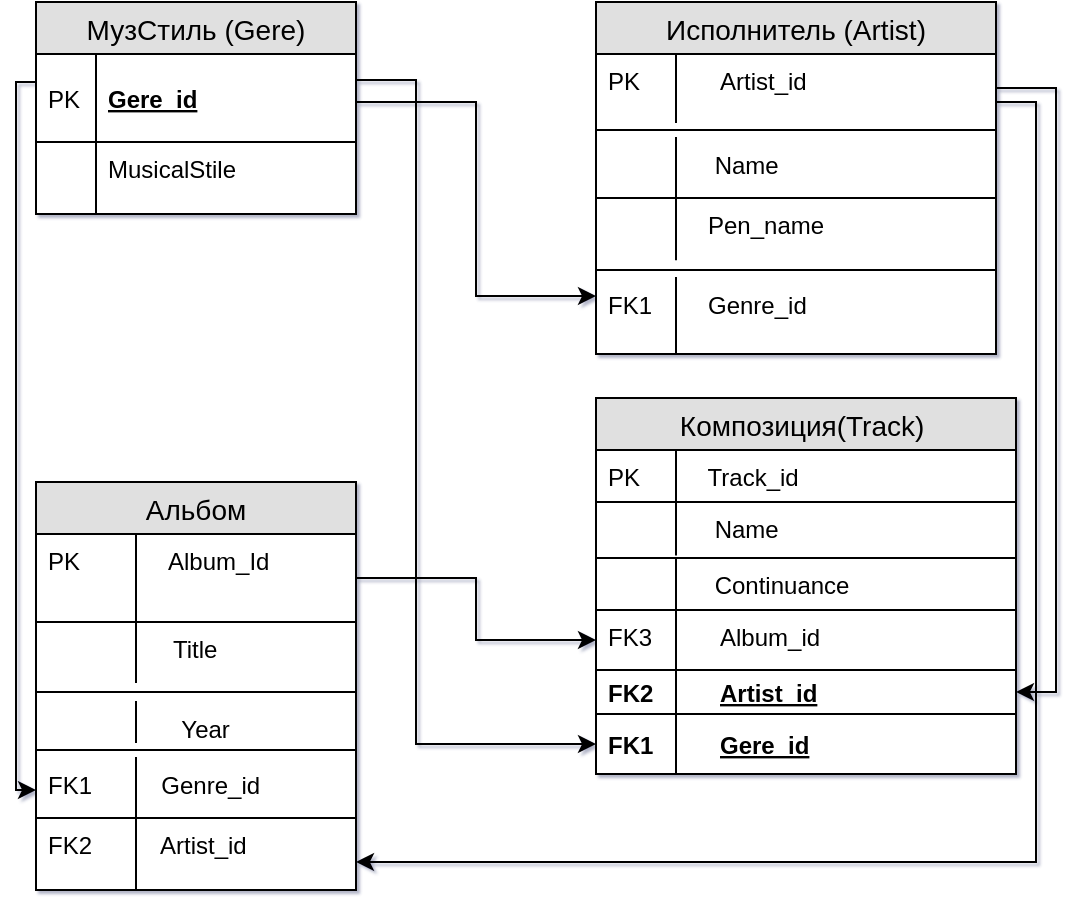 <mxfile version="12.2.4" pages="1"><diagram name="Страница — 1" id="Z6J6UVXNcBq6mNBy6spb"><mxGraphModel dx="1216" dy="305" grid="1" gridSize="10" guides="1" tooltips="1" connect="1" arrows="1" fold="1" page="1" pageScale="1" pageWidth="1654" pageHeight="1169" background="#ffffff" math="0" shadow="1"><root><mxCell id="0"/><mxCell id="1" parent="0"/><mxCell id="32" value="Альбом" style="swimlane;fontStyle=0;childLayout=stackLayout;horizontal=1;startSize=26;fillColor=#e0e0e0;horizontalStack=0;resizeParent=1;resizeParentMax=0;resizeLast=0;collapsible=1;marginBottom=0;swimlaneFillColor=#ffffff;align=center;fontSize=14;" parent="1" vertex="1"><mxGeometry x="40" y="280" width="160" height="204" as="geometry"/></mxCell><mxCell id="86" value="         Album_Id" style="shape=partialRectangle;top=0;left=0;right=0;bottom=1;align=left;verticalAlign=top;fillColor=none;spacingLeft=34;spacingRight=4;overflow=hidden;rotatable=0;points=[[0,0.5],[1,0.5]];portConstraint=eastwest;dropTarget=0;fontSize=12;" parent="32" vertex="1"><mxGeometry y="26" width="160" height="44" as="geometry"/></mxCell><mxCell id="87" value="PK" style="shape=partialRectangle;top=0;left=0;bottom=0;fillColor=none;align=left;verticalAlign=top;spacingLeft=4;spacingRight=4;overflow=hidden;rotatable=0;points=[];portConstraint=eastwest;part=1;fontSize=12;" parent="86" vertex="1" connectable="0"><mxGeometry width="50" height="44" as="geometry"/></mxCell><mxCell id="139" value="  Title" style="shape=partialRectangle;top=0;left=0;right=0;bottom=0;align=left;verticalAlign=top;fillColor=none;spacingLeft=60;spacingRight=4;overflow=hidden;rotatable=0;points=[[0,0.5],[1,0.5]];portConstraint=eastwest;dropTarget=0;fontSize=12;" parent="32" vertex="1"><mxGeometry y="70" width="160" height="30" as="geometry"/></mxCell><mxCell id="140" value="" style="shape=partialRectangle;fontStyle=1;top=0;left=0;bottom=0;fillColor=none;align=left;verticalAlign=top;spacingLeft=4;spacingRight=4;overflow=hidden;rotatable=0;points=[];portConstraint=eastwest;part=1;fontSize=12;" parent="139" vertex="1" connectable="0"><mxGeometry width="50" height="30" as="geometry"/></mxCell><mxCell id="142" value="" style="line;strokeWidth=1;fillColor=none;align=left;verticalAlign=middle;spacingTop=-1;spacingLeft=3;spacingRight=3;rotatable=0;labelPosition=right;points=[];portConstraint=eastwest;fontSize=12;" parent="32" vertex="1"><mxGeometry y="100" width="160" height="10" as="geometry"/></mxCell><mxCell id="77" value="           Year" style="shape=partialRectangle;top=0;left=0;right=0;bottom=0;align=left;verticalAlign=top;fillColor=none;spacingLeft=34;spacingRight=4;overflow=hidden;rotatable=0;points=[[0,0.5],[1,0.5]];portConstraint=eastwest;dropTarget=0;fontSize=12;" parent="32" vertex="1"><mxGeometry y="110" width="160" height="20" as="geometry"/></mxCell><mxCell id="78" value="          " style="shape=partialRectangle;top=0;left=0;bottom=0;fillColor=none;align=left;verticalAlign=top;spacingLeft=4;spacingRight=4;overflow=hidden;rotatable=0;points=[];portConstraint=eastwest;part=1;fontSize=12;" parent="77" vertex="1" connectable="0"><mxGeometry width="50" height="20" as="geometry"/></mxCell><mxCell id="141" value="" style="line;strokeWidth=1;fillColor=none;align=left;verticalAlign=middle;spacingTop=-1;spacingLeft=3;spacingRight=3;rotatable=0;labelPosition=right;points=[];portConstraint=eastwest;fontSize=12;" parent="32" vertex="1"><mxGeometry y="130" width="160" height="8" as="geometry"/></mxCell><mxCell id="88" value="        Genre_id" style="shape=partialRectangle;top=0;left=0;right=0;bottom=1;align=left;verticalAlign=top;fillColor=none;spacingLeft=34;spacingRight=4;overflow=hidden;rotatable=0;points=[[0,0.5],[1,0.5]];portConstraint=eastwest;dropTarget=0;fontSize=12;" parent="32" vertex="1"><mxGeometry y="138" width="160" height="30" as="geometry"/></mxCell><mxCell id="89" value="FK1       " style="shape=partialRectangle;top=0;left=0;bottom=0;fillColor=none;align=left;verticalAlign=top;spacingLeft=4;spacingRight=4;overflow=hidden;rotatable=0;points=[];portConstraint=eastwest;part=1;fontSize=12;" parent="88" vertex="1" connectable="0"><mxGeometry width="50" height="30" as="geometry"/></mxCell><mxCell id="73" value="        Artist_id" style="shape=partialRectangle;top=0;left=0;right=0;bottom=1;align=left;verticalAlign=top;fillColor=none;spacingLeft=34;spacingRight=4;overflow=hidden;rotatable=0;points=[[0,0.5],[1,0.5]];portConstraint=eastwest;dropTarget=0;fontSize=12;" parent="32" vertex="1"><mxGeometry y="168" width="160" height="36" as="geometry"/></mxCell><mxCell id="74" value="FK2" style="shape=partialRectangle;top=0;left=0;bottom=0;fillColor=none;align=left;verticalAlign=top;spacingLeft=4;spacingRight=4;overflow=hidden;rotatable=0;points=[];portConstraint=eastwest;part=1;fontSize=12;" parent="73" vertex="1" connectable="0"><mxGeometry width="50" height="36" as="geometry"/></mxCell><mxCell id="51" value="Исполнитель (Artist)" style="swimlane;fontStyle=0;childLayout=stackLayout;horizontal=1;startSize=26;fillColor=#e0e0e0;horizontalStack=0;resizeParent=1;resizeParentMax=0;resizeLast=0;collapsible=1;marginBottom=0;swimlaneFillColor=#ffffff;align=center;fontSize=14;" parent="1" vertex="1"><mxGeometry x="320" y="40" width="200" height="176" as="geometry"/></mxCell><mxCell id="84" value="        Artist_id" style="shape=partialRectangle;top=0;left=0;right=0;bottom=0;align=left;verticalAlign=top;fillColor=none;spacingLeft=34;spacingRight=4;overflow=hidden;rotatable=0;points=[[0,0.5],[1,0.5]];portConstraint=eastwest;dropTarget=0;fontSize=12;" parent="51" vertex="1"><mxGeometry y="26" width="200" height="34" as="geometry"/></mxCell><mxCell id="85" value="PK" style="shape=partialRectangle;top=0;left=0;bottom=0;fillColor=none;align=left;verticalAlign=top;spacingLeft=4;spacingRight=4;overflow=hidden;rotatable=0;points=[];portConstraint=eastwest;part=1;fontSize=12;" parent="84" vertex="1" connectable="0"><mxGeometry width="40" height="34" as="geometry"/></mxCell><mxCell id="81" value="" style="line;strokeWidth=1;fillColor=none;align=left;verticalAlign=middle;spacingTop=-1;spacingLeft=3;spacingRight=3;rotatable=0;labelPosition=right;points=[];portConstraint=eastwest;" parent="51" vertex="1"><mxGeometry y="60" width="200" height="8" as="geometry"/></mxCell><mxCell id="95" value="       Name" style="shape=partialRectangle;top=0;left=0;right=0;bottom=1;align=left;verticalAlign=top;fillColor=none;spacingLeft=34;spacingRight=4;overflow=hidden;rotatable=0;points=[[0,0.5],[1,0.5]];portConstraint=eastwest;dropTarget=0;fontSize=12;" parent="51" vertex="1"><mxGeometry y="68" width="200" height="30" as="geometry"/></mxCell><mxCell id="96" value="" style="shape=partialRectangle;top=0;left=0;bottom=0;fillColor=none;align=left;verticalAlign=top;spacingLeft=4;spacingRight=4;overflow=hidden;rotatable=0;points=[];portConstraint=eastwest;part=1;fontSize=12;" parent="95" vertex="1" connectable="0"><mxGeometry width="40" height="30" as="geometry"/></mxCell><mxCell id="60" value="      Pen_name&#10;" style="shape=partialRectangle;top=0;left=0;right=0;bottom=0;align=left;verticalAlign=top;fillColor=none;spacingLeft=34;spacingRight=4;overflow=hidden;rotatable=0;points=[[0,0.5],[1,0.5]];portConstraint=eastwest;dropTarget=0;fontSize=12;" parent="51" vertex="1"><mxGeometry y="98" width="200" height="32" as="geometry"/></mxCell><mxCell id="61" value="" style="shape=partialRectangle;top=0;left=0;bottom=0;fillColor=none;align=left;verticalAlign=top;spacingLeft=4;spacingRight=4;overflow=hidden;rotatable=0;points=[];portConstraint=eastwest;part=1;fontSize=12;" parent="60" vertex="1" connectable="0"><mxGeometry width="40" height="30.638" as="geometry"/></mxCell><mxCell id="80" value="" style="line;strokeWidth=1;fillColor=none;align=left;verticalAlign=middle;spacingTop=-1;spacingLeft=3;spacingRight=3;rotatable=0;labelPosition=right;points=[];portConstraint=eastwest;fontSize=12;" parent="51" vertex="1"><mxGeometry y="130" width="200" height="8" as="geometry"/></mxCell><mxCell id="46" value="      Genre_id" style="shape=partialRectangle;top=0;left=0;right=0;bottom=1;align=left;verticalAlign=top;fillColor=none;spacingLeft=34;spacingRight=4;overflow=hidden;rotatable=0;points=[[0,0.5],[1,0.5]];portConstraint=eastwest;dropTarget=0;fontSize=12;" parent="51" vertex="1"><mxGeometry y="138" width="200" height="38" as="geometry"/></mxCell><mxCell id="47" value="FK1" style="shape=partialRectangle;top=0;left=0;bottom=0;fillColor=none;align=left;verticalAlign=top;spacingLeft=4;spacingRight=4;overflow=hidden;rotatable=0;points=[];portConstraint=eastwest;part=1;fontSize=12;" parent="46" vertex="1" connectable="0"><mxGeometry width="40" height="38" as="geometry"/></mxCell><mxCell id="13" value="Композиция(Track) " style="swimlane;fontStyle=0;childLayout=stackLayout;horizontal=1;startSize=26;fillColor=#e0e0e0;horizontalStack=0;resizeParent=1;resizeParentMax=0;resizeLast=0;collapsible=1;marginBottom=0;swimlaneFillColor=#ffffff;align=center;fontSize=14;" parent="1" vertex="1"><mxGeometry x="320" y="238" width="210" height="188" as="geometry"/></mxCell><mxCell id="92" value="      Track_id" style="shape=partialRectangle;top=0;left=0;right=0;bottom=1;align=left;verticalAlign=top;fillColor=none;spacingLeft=34;spacingRight=4;overflow=hidden;rotatable=0;points=[[0,0.5],[1,0.5]];portConstraint=eastwest;dropTarget=0;fontSize=12;" parent="13" vertex="1"><mxGeometry y="26" width="210" height="26" as="geometry"/></mxCell><mxCell id="93" value="PK      " style="shape=partialRectangle;top=0;left=0;bottom=0;fillColor=none;align=left;verticalAlign=top;spacingLeft=4;spacingRight=4;overflow=hidden;rotatable=0;points=[];portConstraint=eastwest;part=1;fontSize=12;" parent="92" vertex="1" connectable="0"><mxGeometry width="40" height="26" as="geometry"/></mxCell><mxCell id="41" value="       Name" style="shape=partialRectangle;top=0;left=0;right=0;bottom=1;align=left;verticalAlign=top;fillColor=none;spacingLeft=34;spacingRight=4;overflow=hidden;rotatable=0;points=[[0,0.5],[1,0.5]];portConstraint=eastwest;dropTarget=0;fontSize=12;" parent="13" vertex="1"><mxGeometry y="52" width="210" height="28" as="geometry"/></mxCell><mxCell id="42" value="" style="shape=partialRectangle;top=0;left=0;bottom=0;fillColor=none;align=left;verticalAlign=top;spacingLeft=4;spacingRight=4;overflow=hidden;rotatable=0;points=[];portConstraint=eastwest;part=1;fontSize=12;" parent="41" vertex="1" connectable="0"><mxGeometry width="40" height="26.25" as="geometry"/></mxCell><mxCell id="62" value="       Continuance" style="shape=partialRectangle;top=0;left=0;right=0;bottom=1;align=left;verticalAlign=top;fillColor=none;spacingLeft=34;spacingRight=4;overflow=hidden;rotatable=0;points=[[0,0.5],[1,0.5]];portConstraint=eastwest;dropTarget=0;fontSize=12;" parent="13" vertex="1"><mxGeometry y="80" width="210" height="26" as="geometry"/></mxCell><mxCell id="63" value="" style="shape=partialRectangle;top=0;left=0;bottom=0;fillColor=none;align=left;verticalAlign=top;spacingLeft=4;spacingRight=4;overflow=hidden;rotatable=0;points=[];portConstraint=eastwest;part=1;fontSize=12;" parent="62" vertex="1" connectable="0"><mxGeometry width="40" height="26" as="geometry"/></mxCell><mxCell id="97" value="        Album_id" style="shape=partialRectangle;top=0;left=0;right=0;bottom=1;align=left;verticalAlign=top;fillColor=none;spacingLeft=34;spacingRight=4;overflow=hidden;rotatable=0;points=[[0,0.5],[1,0.5]];portConstraint=eastwest;dropTarget=0;fontSize=12;" parent="13" vertex="1"><mxGeometry y="106" width="210" height="30" as="geometry"/></mxCell><mxCell id="98" value="FK3" style="shape=partialRectangle;top=0;left=0;bottom=0;fillColor=none;align=left;verticalAlign=top;spacingLeft=4;spacingRight=4;overflow=hidden;rotatable=0;points=[];portConstraint=eastwest;part=1;fontSize=12;" parent="97" vertex="1" connectable="0"><mxGeometry width="40" height="30" as="geometry"/></mxCell><mxCell id="16" value="Artist_id" style="shape=partialRectangle;top=0;left=0;right=0;bottom=1;align=left;verticalAlign=middle;fillColor=none;spacingLeft=60;spacingRight=4;overflow=hidden;rotatable=0;points=[[0,0.5],[1,0.5]];portConstraint=eastwest;dropTarget=0;fontStyle=5;fontSize=12;" parent="13" vertex="1"><mxGeometry y="136" width="210" height="22" as="geometry"/></mxCell><mxCell id="17" value="FK2" style="shape=partialRectangle;fontStyle=1;top=0;left=0;bottom=0;fillColor=none;align=left;verticalAlign=middle;spacingLeft=4;spacingRight=4;overflow=hidden;rotatable=0;points=[];portConstraint=eastwest;part=1;fontSize=12;" parent="16" vertex="1" connectable="0"><mxGeometry width="40" height="22" as="geometry"/></mxCell><mxCell id="14" value="Gere_id" style="shape=partialRectangle;top=0;left=0;right=0;bottom=0;align=left;verticalAlign=middle;fillColor=none;spacingLeft=60;spacingRight=4;overflow=hidden;rotatable=0;points=[[0,0.5],[1,0.5]];portConstraint=eastwest;dropTarget=0;fontStyle=5;fontSize=12;" parent="13" vertex="1"><mxGeometry y="158" width="210" height="30" as="geometry"/></mxCell><mxCell id="15" value="FK1" style="shape=partialRectangle;fontStyle=1;top=0;left=0;bottom=0;fillColor=none;align=left;verticalAlign=middle;spacingLeft=4;spacingRight=4;overflow=hidden;rotatable=0;points=[];portConstraint=eastwest;part=1;fontSize=12;" parent="14" vertex="1" connectable="0"><mxGeometry width="40" height="30" as="geometry"/></mxCell><mxCell id="99" style="edgeStyle=orthogonalEdgeStyle;rounded=0;orthogonalLoop=1;jettySize=auto;html=1;" parent="1" edge="1"><mxGeometry relative="1" as="geometry"><mxPoint x="50" y="80" as="sourcePoint"/><Array as="points"><mxPoint x="30" y="80"/><mxPoint x="30" y="434"/></Array><mxPoint x="40" y="434" as="targetPoint"/></mxGeometry></mxCell><mxCell id="100" style="edgeStyle=orthogonalEdgeStyle;rounded=0;orthogonalLoop=1;jettySize=auto;html=1;entryX=0;entryY=0.5;entryDx=0;entryDy=0;" parent="1" target="14" edge="1"><mxGeometry relative="1" as="geometry"><mxPoint x="200" y="79" as="sourcePoint"/><Array as="points"><mxPoint x="230" y="79"/><mxPoint x="230" y="411"/></Array></mxGeometry></mxCell><mxCell id="102" style="edgeStyle=orthogonalEdgeStyle;rounded=0;orthogonalLoop=1;jettySize=auto;html=1;exitX=1;exitY=0.5;exitDx=0;exitDy=0;entryX=1;entryY=0.5;entryDx=0;entryDy=0;" parent="1" source="84" target="16" edge="1"><mxGeometry relative="1" as="geometry"/></mxCell><mxCell id="104" style="edgeStyle=orthogonalEdgeStyle;rounded=0;orthogonalLoop=1;jettySize=auto;html=1;exitX=1;exitY=0.5;exitDx=0;exitDy=0;" parent="1" source="84" edge="1"><mxGeometry relative="1" as="geometry"><mxPoint x="200" y="470" as="targetPoint"/><Array as="points"><mxPoint x="520" y="90"/><mxPoint x="540" y="90"/><mxPoint x="540" y="470"/><mxPoint x="200" y="470"/></Array></mxGeometry></mxCell><mxCell id="133" style="edgeStyle=orthogonalEdgeStyle;rounded=0;orthogonalLoop=1;jettySize=auto;html=1;exitX=1;exitY=0.5;exitDx=0;exitDy=0;" parent="1" source="115" edge="1"><mxGeometry relative="1" as="geometry"><mxPoint x="320" y="187" as="targetPoint"/><Array as="points"><mxPoint x="200" y="90"/><mxPoint x="260" y="90"/><mxPoint x="260" y="187"/></Array></mxGeometry></mxCell><mxCell id="136" style="edgeStyle=orthogonalEdgeStyle;rounded=0;orthogonalLoop=1;jettySize=auto;html=1;entryX=0;entryY=0.5;entryDx=0;entryDy=0;" parent="1" source="86" target="97" edge="1"><mxGeometry relative="1" as="geometry"/></mxCell><mxCell id="114" value="МузСтиль (Gere)" style="swimlane;fontStyle=0;childLayout=stackLayout;horizontal=1;startSize=26;fillColor=#e0e0e0;horizontalStack=0;resizeParent=1;resizeParentMax=0;resizeLast=0;collapsible=1;marginBottom=0;swimlaneFillColor=#ffffff;align=center;fontSize=14;" parent="1" vertex="1"><mxGeometry x="40" y="40" width="160" height="106" as="geometry"/></mxCell><mxCell id="115" value="Gere_id" style="shape=partialRectangle;top=0;left=0;right=0;bottom=1;align=left;verticalAlign=middle;fillColor=none;spacingLeft=34;spacingRight=4;overflow=hidden;rotatable=0;points=[[0,0.5],[1,0.5]];portConstraint=eastwest;dropTarget=0;fontStyle=5;fontSize=12;" parent="114" vertex="1"><mxGeometry y="26" width="160" height="44" as="geometry"/></mxCell><mxCell id="116" value="PK" style="shape=partialRectangle;top=0;left=0;bottom=0;fillColor=none;align=left;verticalAlign=middle;spacingLeft=4;spacingRight=4;overflow=hidden;rotatable=0;points=[];portConstraint=eastwest;part=1;fontSize=12;" parent="115" vertex="1" connectable="0"><mxGeometry width="30" height="44" as="geometry"/></mxCell><mxCell id="121" value="MusicalStile" style="shape=partialRectangle;top=0;left=0;right=0;bottom=0;align=left;verticalAlign=top;fillColor=none;spacingLeft=34;spacingRight=4;overflow=hidden;rotatable=0;points=[[0,0.5],[1,0.5]];portConstraint=eastwest;dropTarget=0;fontSize=12;" parent="114" vertex="1"><mxGeometry y="70" width="160" height="26" as="geometry"/></mxCell><mxCell id="122" value="" style="shape=partialRectangle;top=0;left=0;bottom=0;fillColor=none;align=left;verticalAlign=top;spacingLeft=4;spacingRight=4;overflow=hidden;rotatable=0;points=[];portConstraint=eastwest;part=1;fontSize=12;" parent="121" vertex="1" connectable="0"><mxGeometry width="30" height="26" as="geometry"/></mxCell><mxCell id="123" value="" style="shape=partialRectangle;top=0;left=0;right=0;bottom=0;align=left;verticalAlign=top;fillColor=none;spacingLeft=34;spacingRight=4;overflow=hidden;rotatable=0;points=[[0,0.5],[1,0.5]];portConstraint=eastwest;dropTarget=0;fontSize=12;" parent="114" vertex="1"><mxGeometry y="96" width="160" height="10" as="geometry"/></mxCell><mxCell id="124" value="" style="shape=partialRectangle;top=0;left=0;bottom=0;fillColor=none;align=left;verticalAlign=top;spacingLeft=4;spacingRight=4;overflow=hidden;rotatable=0;points=[];portConstraint=eastwest;part=1;fontSize=12;" parent="123" vertex="1" connectable="0"><mxGeometry width="30" height="10" as="geometry"/></mxCell></root></mxGraphModel></diagram></mxfile>
